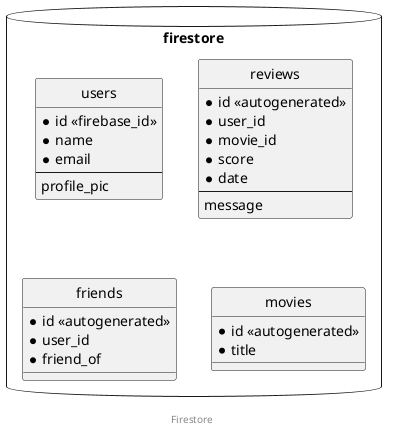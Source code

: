 @startuml

skinparam componentStyle uml2
skinparam monochrome true

hide circle

footer Firestore

database firestore {
    entity users {
        * id <<firebase_id>>
        * name
        * email
        ---
        profile_pic
    }

    entity reviews {
        * id <<autogenerated>>
        * user_id
        * movie_id
        * score
        * date
        ---
        message
    }

    entity friends {
        * id <<autogenerated>>
        * user_id
        * friend_of
    }

    entity movies {
        * id <<autogenerated>>
        * title
    }
}

@enduml